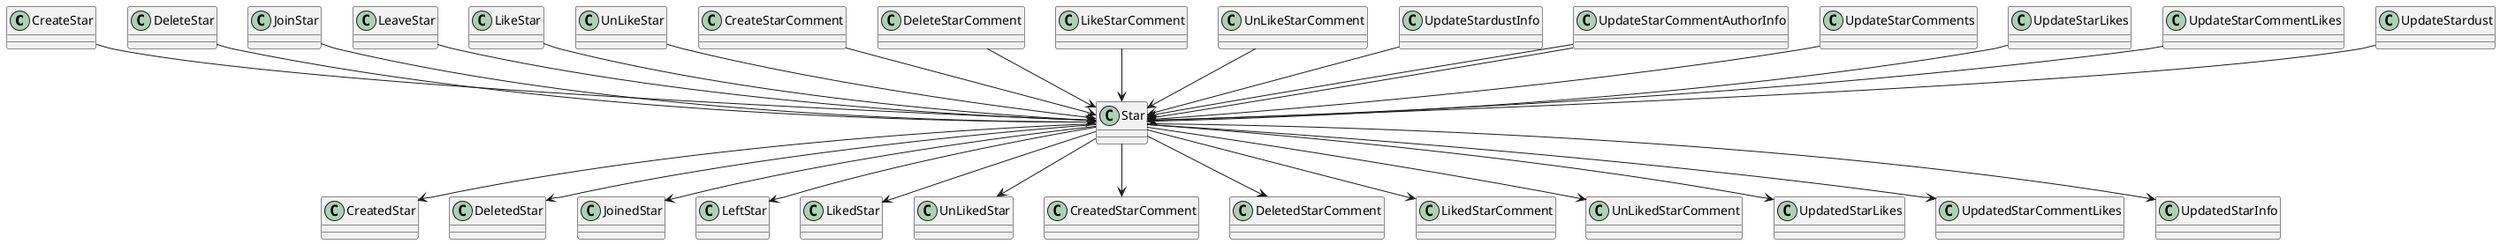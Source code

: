 @startuml
CreateStar                      -down-> Star
DeleteStar                      -down-> Star
JoinStar                        -down-> Star
LeaveStar                       -down-> Star
LikeStar                        -down-> Star
UnLikeStar                      -down-> Star
CreateStarComment               -down-> Star
DeleteStarComment               -down-> Star
LikeStarComment                 -down-> Star
UnLikeStarComment               -down-> Star
UpdateStardustInfo              -down-> Star
UpdateStarCommentAuthorInfo     -down-> Star
UpdateStarComments              -down-> Star
UpdateStarCommentAuthorInfo     -down-> Star
UpdateStarLikes                 -down-> Star
UpdateStarCommentLikes          -down-> Star
UpdateStardust                  -down-> Star

Star -down-> CreatedStar
Star -down-> DeletedStar
Star -down-> JoinedStar
Star -down-> LeftStar
Star -down-> LikedStar
Star -down-> UnLikedStar
Star -down-> CreatedStarComment
Star -down-> DeletedStarComment
Star -down-> LikedStarComment
Star -down-> UnLikedStarComment
Star -down-> UpdatedStarLikes
Star -down-> UpdatedStarCommentLikes
Star -down-> UpdatedStarInfo


@enduml
